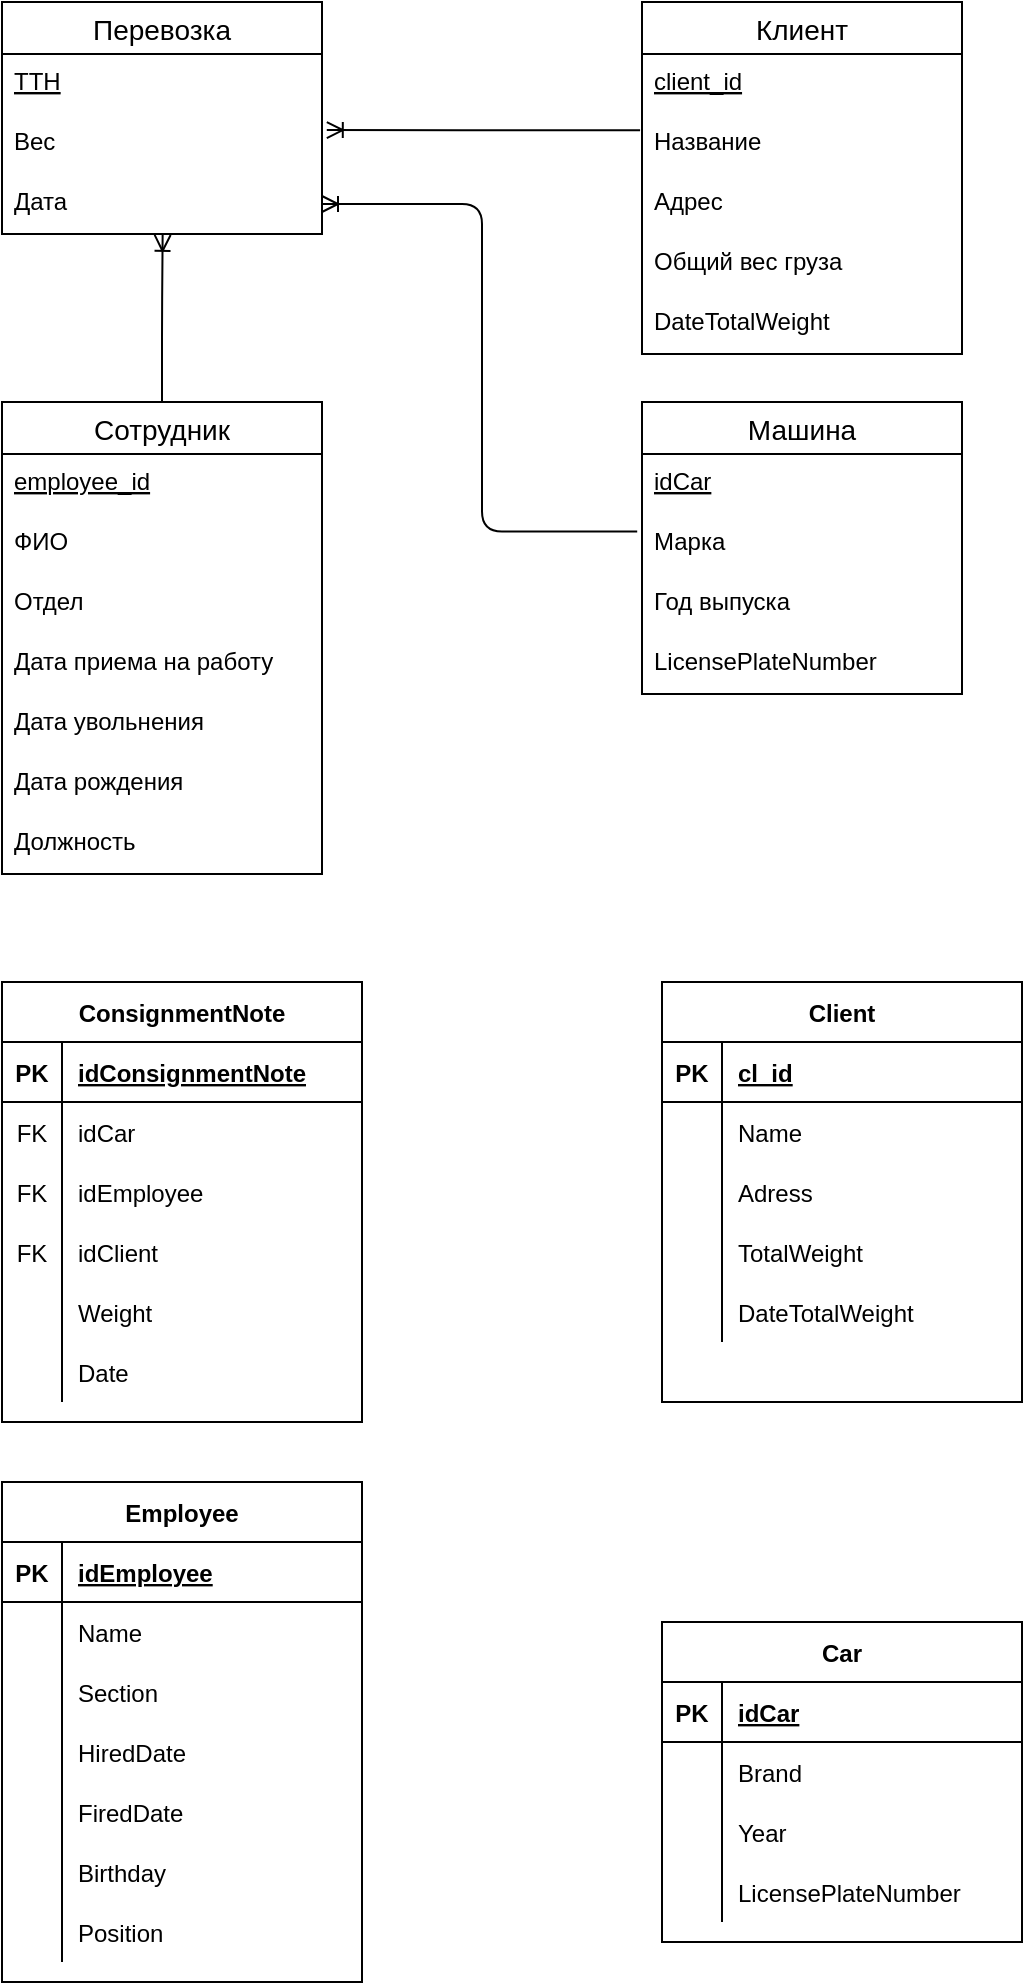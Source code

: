 <mxfile version="13.9.9" type="device"><diagram id="R2lEEEUBdFMjLlhIrx00" name="Page-1"><mxGraphModel dx="852" dy="494" grid="1" gridSize="10" guides="1" tooltips="1" connect="1" arrows="1" fold="1" page="1" pageScale="1" pageWidth="850" pageHeight="1100" math="0" shadow="0" extFonts="Permanent Marker^https://fonts.googleapis.com/css?family=Permanent+Marker"><root><mxCell id="0"/><mxCell id="1" parent="0"/><mxCell id="3reHrpgDITtI_O_tDg6R-82" value="" style="edgeStyle=orthogonalEdgeStyle;fontSize=12;html=1;endArrow=ERoneToMany;exitX=-0.006;exitY=0.271;exitDx=0;exitDy=0;exitPerimeter=0;entryX=1.015;entryY=0.268;entryDx=0;entryDy=0;entryPerimeter=0;" parent="1" source="3reHrpgDITtI_O_tDg6R-64" target="3reHrpgDITtI_O_tDg6R-60" edge="1"><mxGeometry width="100" height="100" relative="1" as="geometry"><mxPoint x="440" y="660" as="sourcePoint"/><mxPoint x="374" y="457" as="targetPoint"/></mxGeometry></mxCell><mxCell id="3reHrpgDITtI_O_tDg6R-70" value="Сотрудник" style="swimlane;fontStyle=0;childLayout=stackLayout;horizontal=1;startSize=26;horizontalStack=0;resizeParent=1;resizeParentMax=0;resizeLast=0;collapsible=1;marginBottom=0;align=center;fontSize=14;" parent="1" vertex="1"><mxGeometry x="80" y="240" width="160" height="236" as="geometry"/></mxCell><mxCell id="3reHrpgDITtI_O_tDg6R-71" value="employee_id" style="text;strokeColor=none;fillColor=none;spacingLeft=4;spacingRight=4;overflow=hidden;rotatable=0;points=[[0,0.5],[1,0.5]];portConstraint=eastwest;fontSize=12;fontStyle=4" parent="3reHrpgDITtI_O_tDg6R-70" vertex="1"><mxGeometry y="26" width="160" height="30" as="geometry"/></mxCell><mxCell id="3reHrpgDITtI_O_tDg6R-72" value="ФИО" style="text;strokeColor=none;fillColor=none;spacingLeft=4;spacingRight=4;overflow=hidden;rotatable=0;points=[[0,0.5],[1,0.5]];portConstraint=eastwest;fontSize=12;" parent="3reHrpgDITtI_O_tDg6R-70" vertex="1"><mxGeometry y="56" width="160" height="30" as="geometry"/></mxCell><mxCell id="3reHrpgDITtI_O_tDg6R-73" value="Отдел" style="text;strokeColor=none;fillColor=none;spacingLeft=4;spacingRight=4;overflow=hidden;rotatable=0;points=[[0,0.5],[1,0.5]];portConstraint=eastwest;fontSize=12;" parent="3reHrpgDITtI_O_tDg6R-70" vertex="1"><mxGeometry y="86" width="160" height="30" as="geometry"/></mxCell><mxCell id="3reHrpgDITtI_O_tDg6R-86" value="Дата приема на работу" style="text;strokeColor=none;fillColor=none;spacingLeft=4;spacingRight=4;overflow=hidden;rotatable=0;points=[[0,0.5],[1,0.5]];portConstraint=eastwest;fontSize=12;" parent="3reHrpgDITtI_O_tDg6R-70" vertex="1"><mxGeometry y="116" width="160" height="30" as="geometry"/></mxCell><mxCell id="3reHrpgDITtI_O_tDg6R-88" value="Дата увольнения" style="text;strokeColor=none;fillColor=none;spacingLeft=4;spacingRight=4;overflow=hidden;rotatable=0;points=[[0,0.5],[1,0.5]];portConstraint=eastwest;fontSize=12;" parent="3reHrpgDITtI_O_tDg6R-70" vertex="1"><mxGeometry y="146" width="160" height="30" as="geometry"/></mxCell><mxCell id="3reHrpgDITtI_O_tDg6R-89" value="Дата рождения" style="text;strokeColor=none;fillColor=none;spacingLeft=4;spacingRight=4;overflow=hidden;rotatable=0;points=[[0,0.5],[1,0.5]];portConstraint=eastwest;fontSize=12;" parent="3reHrpgDITtI_O_tDg6R-70" vertex="1"><mxGeometry y="176" width="160" height="30" as="geometry"/></mxCell><mxCell id="3reHrpgDITtI_O_tDg6R-90" value="Должность" style="text;strokeColor=none;fillColor=none;spacingLeft=4;spacingRight=4;overflow=hidden;rotatable=0;points=[[0,0.5],[1,0.5]];portConstraint=eastwest;fontSize=12;" parent="3reHrpgDITtI_O_tDg6R-70" vertex="1"><mxGeometry y="206" width="160" height="30" as="geometry"/></mxCell><mxCell id="3reHrpgDITtI_O_tDg6R-66" value="Машина" style="swimlane;fontStyle=0;childLayout=stackLayout;horizontal=1;startSize=26;horizontalStack=0;resizeParent=1;resizeParentMax=0;resizeLast=0;collapsible=1;marginBottom=0;align=center;fontSize=14;" parent="1" vertex="1"><mxGeometry x="400" y="240" width="160" height="146" as="geometry"/></mxCell><mxCell id="3reHrpgDITtI_O_tDg6R-67" value="idCar" style="text;strokeColor=none;fillColor=none;spacingLeft=4;spacingRight=4;overflow=hidden;rotatable=0;points=[[0,0.5],[1,0.5]];portConstraint=eastwest;fontSize=12;fontStyle=4" parent="3reHrpgDITtI_O_tDg6R-66" vertex="1"><mxGeometry y="26" width="160" height="30" as="geometry"/></mxCell><mxCell id="3reHrpgDITtI_O_tDg6R-68" value="Марка" style="text;strokeColor=none;fillColor=none;spacingLeft=4;spacingRight=4;overflow=hidden;rotatable=0;points=[[0,0.5],[1,0.5]];portConstraint=eastwest;fontSize=12;" parent="3reHrpgDITtI_O_tDg6R-66" vertex="1"><mxGeometry y="56" width="160" height="30" as="geometry"/></mxCell><mxCell id="3reHrpgDITtI_O_tDg6R-69" value="Год выпуска" style="text;strokeColor=none;fillColor=none;spacingLeft=4;spacingRight=4;overflow=hidden;rotatable=0;points=[[0,0.5],[1,0.5]];portConstraint=eastwest;fontSize=12;" parent="3reHrpgDITtI_O_tDg6R-66" vertex="1"><mxGeometry y="86" width="160" height="30" as="geometry"/></mxCell><mxCell id="vrhjBMNtp9Mtj5zOy-Yp-40" value="LicensePlateNumber" style="text;strokeColor=none;fillColor=none;spacingLeft=4;spacingRight=4;overflow=hidden;rotatable=0;points=[[0,0.5],[1,0.5]];portConstraint=eastwest;fontSize=12;" parent="3reHrpgDITtI_O_tDg6R-66" vertex="1"><mxGeometry y="116" width="160" height="30" as="geometry"/></mxCell><mxCell id="3reHrpgDITtI_O_tDg6R-62" value="Клиент" style="swimlane;fontStyle=0;childLayout=stackLayout;horizontal=1;startSize=26;horizontalStack=0;resizeParent=1;resizeParentMax=0;resizeLast=0;collapsible=1;marginBottom=0;align=center;fontSize=14;" parent="1" vertex="1"><mxGeometry x="400" y="40" width="160" height="176" as="geometry"/></mxCell><mxCell id="3reHrpgDITtI_O_tDg6R-63" value="client_id" style="text;strokeColor=none;fillColor=none;spacingLeft=4;spacingRight=4;overflow=hidden;rotatable=0;points=[[0,0.5],[1,0.5]];portConstraint=eastwest;fontSize=12;fontStyle=4" parent="3reHrpgDITtI_O_tDg6R-62" vertex="1"><mxGeometry y="26" width="160" height="30" as="geometry"/></mxCell><mxCell id="3reHrpgDITtI_O_tDg6R-64" value="Название" style="text;strokeColor=none;fillColor=none;spacingLeft=4;spacingRight=4;overflow=hidden;rotatable=0;points=[[0,0.5],[1,0.5]];portConstraint=eastwest;fontSize=12;" parent="3reHrpgDITtI_O_tDg6R-62" vertex="1"><mxGeometry y="56" width="160" height="30" as="geometry"/></mxCell><mxCell id="3reHrpgDITtI_O_tDg6R-65" value="Адрес" style="text;strokeColor=none;fillColor=none;spacingLeft=4;spacingRight=4;overflow=hidden;rotatable=0;points=[[0,0.5],[1,0.5]];portConstraint=eastwest;fontSize=12;" parent="3reHrpgDITtI_O_tDg6R-62" vertex="1"><mxGeometry y="86" width="160" height="30" as="geometry"/></mxCell><mxCell id="3reHrpgDITtI_O_tDg6R-91" value="Общий вес груза" style="text;strokeColor=none;fillColor=none;spacingLeft=4;spacingRight=4;overflow=hidden;rotatable=0;points=[[0,0.5],[1,0.5]];portConstraint=eastwest;fontSize=12;" parent="3reHrpgDITtI_O_tDg6R-62" vertex="1"><mxGeometry y="116" width="160" height="30" as="geometry"/></mxCell><mxCell id="q5QtzDpAcMpAMYmBA7g7-1" value="DateTotalWeight" style="text;strokeColor=none;fillColor=none;spacingLeft=4;spacingRight=4;overflow=hidden;rotatable=0;points=[[0,0.5],[1,0.5]];portConstraint=eastwest;fontSize=12;" vertex="1" parent="3reHrpgDITtI_O_tDg6R-62"><mxGeometry y="146" width="160" height="30" as="geometry"/></mxCell><mxCell id="3reHrpgDITtI_O_tDg6R-84" value="" style="edgeStyle=orthogonalEdgeStyle;fontSize=12;html=1;endArrow=ERoneToMany;exitX=0.5;exitY=0;exitDx=0;exitDy=0;entryX=0.502;entryY=1.015;entryDx=0;entryDy=0;entryPerimeter=0;" parent="1" source="3reHrpgDITtI_O_tDg6R-70" target="3reHrpgDITtI_O_tDg6R-61" edge="1"><mxGeometry width="100" height="100" relative="1" as="geometry"><mxPoint x="440" y="310" as="sourcePoint"/><mxPoint x="160" y="160" as="targetPoint"/></mxGeometry></mxCell><mxCell id="3reHrpgDITtI_O_tDg6R-58" value="Перевозка" style="swimlane;fontStyle=0;childLayout=stackLayout;horizontal=1;startSize=26;horizontalStack=0;resizeParent=1;resizeParentMax=0;resizeLast=0;collapsible=1;marginBottom=0;align=center;fontSize=14;" parent="1" vertex="1"><mxGeometry x="80" y="40" width="160" height="116" as="geometry"/></mxCell><mxCell id="3reHrpgDITtI_O_tDg6R-59" value="ТТН" style="text;strokeColor=none;fillColor=none;spacingLeft=4;spacingRight=4;overflow=hidden;rotatable=0;points=[[0,0.5],[1,0.5]];portConstraint=eastwest;fontSize=12;fontStyle=4" parent="3reHrpgDITtI_O_tDg6R-58" vertex="1"><mxGeometry y="26" width="160" height="30" as="geometry"/></mxCell><mxCell id="3reHrpgDITtI_O_tDg6R-60" value="Вес" style="text;strokeColor=none;fillColor=none;spacingLeft=4;spacingRight=4;overflow=hidden;rotatable=0;points=[[0,0.5],[1,0.5]];portConstraint=eastwest;fontSize=12;" parent="3reHrpgDITtI_O_tDg6R-58" vertex="1"><mxGeometry y="56" width="160" height="30" as="geometry"/></mxCell><mxCell id="3reHrpgDITtI_O_tDg6R-61" value="Дата" style="text;strokeColor=none;fillColor=none;spacingLeft=4;spacingRight=4;overflow=hidden;rotatable=0;points=[[0,0.5],[1,0.5]];portConstraint=eastwest;fontSize=12;" parent="3reHrpgDITtI_O_tDg6R-58" vertex="1"><mxGeometry y="86" width="160" height="30" as="geometry"/></mxCell><mxCell id="3reHrpgDITtI_O_tDg6R-85" value="" style="edgeStyle=orthogonalEdgeStyle;fontSize=12;html=1;endArrow=ERoneToMany;exitX=-0.015;exitY=0.291;exitDx=0;exitDy=0;exitPerimeter=0;entryX=1;entryY=0.5;entryDx=0;entryDy=0;" parent="1" source="3reHrpgDITtI_O_tDg6R-68" target="3reHrpgDITtI_O_tDg6R-61" edge="1"><mxGeometry width="100" height="100" relative="1" as="geometry"><mxPoint x="440" y="310" as="sourcePoint"/><mxPoint x="540" y="210" as="targetPoint"/></mxGeometry></mxCell><mxCell id="vrhjBMNtp9Mtj5zOy-Yp-1" value="Client" style="shape=table;startSize=30;container=1;collapsible=1;childLayout=tableLayout;fixedRows=1;rowLines=0;fontStyle=1;align=center;resizeLast=1;" parent="1" vertex="1"><mxGeometry x="410" y="530" width="180" height="210" as="geometry"><mxRectangle x="100" y="610" width="70" height="30" as="alternateBounds"/></mxGeometry></mxCell><mxCell id="vrhjBMNtp9Mtj5zOy-Yp-2" value="" style="shape=partialRectangle;collapsible=0;dropTarget=0;pointerEvents=0;fillColor=none;top=0;left=0;bottom=1;right=0;points=[[0,0.5],[1,0.5]];portConstraint=eastwest;" parent="vrhjBMNtp9Mtj5zOy-Yp-1" vertex="1"><mxGeometry y="30" width="180" height="30" as="geometry"/></mxCell><mxCell id="vrhjBMNtp9Mtj5zOy-Yp-3" value="PK" style="shape=partialRectangle;connectable=0;fillColor=none;top=0;left=0;bottom=0;right=0;fontStyle=1;overflow=hidden;" parent="vrhjBMNtp9Mtj5zOy-Yp-2" vertex="1"><mxGeometry width="30" height="30" as="geometry"/></mxCell><mxCell id="vrhjBMNtp9Mtj5zOy-Yp-4" value="cl_id" style="shape=partialRectangle;connectable=0;fillColor=none;top=0;left=0;bottom=0;right=0;align=left;spacingLeft=6;fontStyle=5;overflow=hidden;" parent="vrhjBMNtp9Mtj5zOy-Yp-2" vertex="1"><mxGeometry x="30" width="150" height="30" as="geometry"/></mxCell><mxCell id="vrhjBMNtp9Mtj5zOy-Yp-5" value="" style="shape=partialRectangle;collapsible=0;dropTarget=0;pointerEvents=0;fillColor=none;top=0;left=0;bottom=0;right=0;points=[[0,0.5],[1,0.5]];portConstraint=eastwest;" parent="vrhjBMNtp9Mtj5zOy-Yp-1" vertex="1"><mxGeometry y="60" width="180" height="30" as="geometry"/></mxCell><mxCell id="vrhjBMNtp9Mtj5zOy-Yp-6" value="" style="shape=partialRectangle;connectable=0;fillColor=none;top=0;left=0;bottom=0;right=0;editable=1;overflow=hidden;" parent="vrhjBMNtp9Mtj5zOy-Yp-5" vertex="1"><mxGeometry width="30" height="30" as="geometry"/></mxCell><mxCell id="vrhjBMNtp9Mtj5zOy-Yp-7" value="Name" style="shape=partialRectangle;connectable=0;fillColor=none;top=0;left=0;bottom=0;right=0;align=left;spacingLeft=6;overflow=hidden;" parent="vrhjBMNtp9Mtj5zOy-Yp-5" vertex="1"><mxGeometry x="30" width="150" height="30" as="geometry"/></mxCell><mxCell id="vrhjBMNtp9Mtj5zOy-Yp-8" value="" style="shape=partialRectangle;collapsible=0;dropTarget=0;pointerEvents=0;fillColor=none;top=0;left=0;bottom=0;right=0;points=[[0,0.5],[1,0.5]];portConstraint=eastwest;" parent="vrhjBMNtp9Mtj5zOy-Yp-1" vertex="1"><mxGeometry y="90" width="180" height="30" as="geometry"/></mxCell><mxCell id="vrhjBMNtp9Mtj5zOy-Yp-9" value="" style="shape=partialRectangle;connectable=0;fillColor=none;top=0;left=0;bottom=0;right=0;editable=1;overflow=hidden;" parent="vrhjBMNtp9Mtj5zOy-Yp-8" vertex="1"><mxGeometry width="30" height="30" as="geometry"/></mxCell><mxCell id="vrhjBMNtp9Mtj5zOy-Yp-10" value="Adress" style="shape=partialRectangle;connectable=0;fillColor=none;top=0;left=0;bottom=0;right=0;align=left;spacingLeft=6;overflow=hidden;" parent="vrhjBMNtp9Mtj5zOy-Yp-8" vertex="1"><mxGeometry x="30" width="150" height="30" as="geometry"/></mxCell><mxCell id="vrhjBMNtp9Mtj5zOy-Yp-11" value="" style="shape=partialRectangle;collapsible=0;dropTarget=0;pointerEvents=0;fillColor=none;top=0;left=0;bottom=0;right=0;points=[[0,0.5],[1,0.5]];portConstraint=eastwest;" parent="vrhjBMNtp9Mtj5zOy-Yp-1" vertex="1"><mxGeometry y="120" width="180" height="30" as="geometry"/></mxCell><mxCell id="vrhjBMNtp9Mtj5zOy-Yp-12" value="" style="shape=partialRectangle;connectable=0;fillColor=none;top=0;left=0;bottom=0;right=0;editable=1;overflow=hidden;" parent="vrhjBMNtp9Mtj5zOy-Yp-11" vertex="1"><mxGeometry width="30" height="30" as="geometry"/></mxCell><mxCell id="vrhjBMNtp9Mtj5zOy-Yp-13" value="TotalWeight" style="shape=partialRectangle;connectable=0;fillColor=none;top=0;left=0;bottom=0;right=0;align=left;spacingLeft=6;overflow=hidden;" parent="vrhjBMNtp9Mtj5zOy-Yp-11" vertex="1"><mxGeometry x="30" width="150" height="30" as="geometry"/></mxCell><mxCell id="q5QtzDpAcMpAMYmBA7g7-35" value="" style="shape=partialRectangle;collapsible=0;dropTarget=0;pointerEvents=0;fillColor=none;top=0;left=0;bottom=0;right=0;points=[[0,0.5],[1,0.5]];portConstraint=eastwest;" vertex="1" parent="vrhjBMNtp9Mtj5zOy-Yp-1"><mxGeometry y="150" width="180" height="30" as="geometry"/></mxCell><mxCell id="q5QtzDpAcMpAMYmBA7g7-36" value="" style="shape=partialRectangle;connectable=0;fillColor=none;top=0;left=0;bottom=0;right=0;editable=1;overflow=hidden;" vertex="1" parent="q5QtzDpAcMpAMYmBA7g7-35"><mxGeometry width="30" height="30" as="geometry"/></mxCell><mxCell id="q5QtzDpAcMpAMYmBA7g7-37" value="DateTotalWeight" style="shape=partialRectangle;connectable=0;fillColor=none;top=0;left=0;bottom=0;right=0;align=left;spacingLeft=6;overflow=hidden;" vertex="1" parent="q5QtzDpAcMpAMYmBA7g7-35"><mxGeometry x="30" width="150" height="30" as="geometry"/></mxCell><mxCell id="vrhjBMNtp9Mtj5zOy-Yp-14" value="Car" style="shape=table;startSize=30;container=1;collapsible=1;childLayout=tableLayout;fixedRows=1;rowLines=0;fontStyle=1;align=center;resizeLast=1;" parent="1" vertex="1"><mxGeometry x="410" y="850" width="180" height="160" as="geometry"><mxRectangle x="100" y="548" width="50" height="30" as="alternateBounds"/></mxGeometry></mxCell><mxCell id="vrhjBMNtp9Mtj5zOy-Yp-15" value="" style="shape=partialRectangle;collapsible=0;dropTarget=0;pointerEvents=0;fillColor=none;top=0;left=0;bottom=1;right=0;points=[[0,0.5],[1,0.5]];portConstraint=eastwest;" parent="vrhjBMNtp9Mtj5zOy-Yp-14" vertex="1"><mxGeometry y="30" width="180" height="30" as="geometry"/></mxCell><mxCell id="vrhjBMNtp9Mtj5zOy-Yp-16" value="PK" style="shape=partialRectangle;connectable=0;fillColor=none;top=0;left=0;bottom=0;right=0;fontStyle=1;overflow=hidden;" parent="vrhjBMNtp9Mtj5zOy-Yp-15" vertex="1"><mxGeometry width="30" height="30" as="geometry"/></mxCell><mxCell id="vrhjBMNtp9Mtj5zOy-Yp-17" value="idCar" style="shape=partialRectangle;connectable=0;fillColor=none;top=0;left=0;bottom=0;right=0;align=left;spacingLeft=6;fontStyle=5;overflow=hidden;" parent="vrhjBMNtp9Mtj5zOy-Yp-15" vertex="1"><mxGeometry x="30" width="150" height="30" as="geometry"/></mxCell><mxCell id="vrhjBMNtp9Mtj5zOy-Yp-18" value="" style="shape=partialRectangle;collapsible=0;dropTarget=0;pointerEvents=0;fillColor=none;top=0;left=0;bottom=0;right=0;points=[[0,0.5],[1,0.5]];portConstraint=eastwest;" parent="vrhjBMNtp9Mtj5zOy-Yp-14" vertex="1"><mxGeometry y="60" width="180" height="30" as="geometry"/></mxCell><mxCell id="vrhjBMNtp9Mtj5zOy-Yp-19" value="" style="shape=partialRectangle;connectable=0;fillColor=none;top=0;left=0;bottom=0;right=0;editable=1;overflow=hidden;" parent="vrhjBMNtp9Mtj5zOy-Yp-18" vertex="1"><mxGeometry width="30" height="30" as="geometry"/></mxCell><mxCell id="vrhjBMNtp9Mtj5zOy-Yp-20" value="Brand" style="shape=partialRectangle;connectable=0;fillColor=none;top=0;left=0;bottom=0;right=0;align=left;spacingLeft=6;overflow=hidden;" parent="vrhjBMNtp9Mtj5zOy-Yp-18" vertex="1"><mxGeometry x="30" width="150" height="30" as="geometry"/></mxCell><mxCell id="vrhjBMNtp9Mtj5zOy-Yp-21" value="" style="shape=partialRectangle;collapsible=0;dropTarget=0;pointerEvents=0;fillColor=none;top=0;left=0;bottom=0;right=0;points=[[0,0.5],[1,0.5]];portConstraint=eastwest;" parent="vrhjBMNtp9Mtj5zOy-Yp-14" vertex="1"><mxGeometry y="90" width="180" height="30" as="geometry"/></mxCell><mxCell id="vrhjBMNtp9Mtj5zOy-Yp-22" value="" style="shape=partialRectangle;connectable=0;fillColor=none;top=0;left=0;bottom=0;right=0;editable=1;overflow=hidden;" parent="vrhjBMNtp9Mtj5zOy-Yp-21" vertex="1"><mxGeometry width="30" height="30" as="geometry"/></mxCell><mxCell id="vrhjBMNtp9Mtj5zOy-Yp-23" value="Year" style="shape=partialRectangle;connectable=0;fillColor=none;top=0;left=0;bottom=0;right=0;align=left;spacingLeft=6;overflow=hidden;" parent="vrhjBMNtp9Mtj5zOy-Yp-21" vertex="1"><mxGeometry x="30" width="150" height="30" as="geometry"/></mxCell><mxCell id="vrhjBMNtp9Mtj5zOy-Yp-24" value="" style="shape=partialRectangle;collapsible=0;dropTarget=0;pointerEvents=0;fillColor=none;top=0;left=0;bottom=0;right=0;points=[[0,0.5],[1,0.5]];portConstraint=eastwest;" parent="vrhjBMNtp9Mtj5zOy-Yp-14" vertex="1"><mxGeometry y="120" width="180" height="30" as="geometry"/></mxCell><mxCell id="vrhjBMNtp9Mtj5zOy-Yp-25" value="" style="shape=partialRectangle;connectable=0;fillColor=none;top=0;left=0;bottom=0;right=0;editable=1;overflow=hidden;" parent="vrhjBMNtp9Mtj5zOy-Yp-24" vertex="1"><mxGeometry width="30" height="30" as="geometry"/></mxCell><mxCell id="vrhjBMNtp9Mtj5zOy-Yp-26" value="LicensePlateNumber" style="shape=partialRectangle;connectable=0;fillColor=none;top=0;left=0;bottom=0;right=0;align=left;spacingLeft=6;overflow=hidden;" parent="vrhjBMNtp9Mtj5zOy-Yp-24" vertex="1"><mxGeometry x="30" width="150" height="30" as="geometry"/></mxCell><mxCell id="vrhjBMNtp9Mtj5zOy-Yp-27" value="ConsignmentNote" style="shape=table;startSize=30;container=1;collapsible=1;childLayout=tableLayout;fixedRows=1;rowLines=0;fontStyle=1;align=center;resizeLast=1;" parent="1" vertex="1"><mxGeometry x="80" y="530" width="180" height="220" as="geometry"/></mxCell><mxCell id="vrhjBMNtp9Mtj5zOy-Yp-28" value="" style="shape=partialRectangle;collapsible=0;dropTarget=0;pointerEvents=0;fillColor=none;top=0;left=0;bottom=1;right=0;points=[[0,0.5],[1,0.5]];portConstraint=eastwest;" parent="vrhjBMNtp9Mtj5zOy-Yp-27" vertex="1"><mxGeometry y="30" width="180" height="30" as="geometry"/></mxCell><mxCell id="vrhjBMNtp9Mtj5zOy-Yp-29" value="PK" style="shape=partialRectangle;connectable=0;fillColor=none;top=0;left=0;bottom=0;right=0;fontStyle=1;overflow=hidden;" parent="vrhjBMNtp9Mtj5zOy-Yp-28" vertex="1"><mxGeometry width="30" height="30" as="geometry"/></mxCell><mxCell id="vrhjBMNtp9Mtj5zOy-Yp-30" value="idConsignmentNote" style="shape=partialRectangle;connectable=0;fillColor=none;top=0;left=0;bottom=0;right=0;align=left;spacingLeft=6;fontStyle=5;overflow=hidden;" parent="vrhjBMNtp9Mtj5zOy-Yp-28" vertex="1"><mxGeometry x="30" width="150" height="30" as="geometry"/></mxCell><mxCell id="vrhjBMNtp9Mtj5zOy-Yp-63" value="" style="shape=partialRectangle;collapsible=0;dropTarget=0;pointerEvents=0;fillColor=none;top=0;left=0;bottom=0;right=0;points=[[0,0.5],[1,0.5]];portConstraint=eastwest;" parent="vrhjBMNtp9Mtj5zOy-Yp-27" vertex="1"><mxGeometry y="60" width="180" height="30" as="geometry"/></mxCell><mxCell id="vrhjBMNtp9Mtj5zOy-Yp-64" value="FK" style="shape=partialRectangle;connectable=0;fillColor=none;top=0;left=0;bottom=0;right=0;fontStyle=0;overflow=hidden;" parent="vrhjBMNtp9Mtj5zOy-Yp-63" vertex="1"><mxGeometry width="30" height="30" as="geometry"/></mxCell><mxCell id="vrhjBMNtp9Mtj5zOy-Yp-65" value="idCar" style="shape=partialRectangle;connectable=0;fillColor=none;top=0;left=0;bottom=0;right=0;align=left;spacingLeft=6;fontStyle=0;overflow=hidden;" parent="vrhjBMNtp9Mtj5zOy-Yp-63" vertex="1"><mxGeometry x="30" width="150" height="30" as="geometry"/></mxCell><mxCell id="vrhjBMNtp9Mtj5zOy-Yp-66" value="" style="shape=partialRectangle;collapsible=0;dropTarget=0;pointerEvents=0;fillColor=none;top=0;left=0;bottom=0;right=0;points=[[0,0.5],[1,0.5]];portConstraint=eastwest;" parent="vrhjBMNtp9Mtj5zOy-Yp-27" vertex="1"><mxGeometry y="90" width="180" height="30" as="geometry"/></mxCell><mxCell id="vrhjBMNtp9Mtj5zOy-Yp-67" value="FK" style="shape=partialRectangle;connectable=0;fillColor=none;top=0;left=0;bottom=0;right=0;fontStyle=0;overflow=hidden;" parent="vrhjBMNtp9Mtj5zOy-Yp-66" vertex="1"><mxGeometry width="30" height="30" as="geometry"/></mxCell><mxCell id="vrhjBMNtp9Mtj5zOy-Yp-68" value="idEmployee" style="shape=partialRectangle;connectable=0;fillColor=none;top=0;left=0;bottom=0;right=0;align=left;spacingLeft=6;fontStyle=0;overflow=hidden;" parent="vrhjBMNtp9Mtj5zOy-Yp-66" vertex="1"><mxGeometry x="30" width="150" height="30" as="geometry"/></mxCell><mxCell id="vrhjBMNtp9Mtj5zOy-Yp-69" value="" style="shape=partialRectangle;collapsible=0;dropTarget=0;pointerEvents=0;fillColor=none;top=0;left=0;bottom=0;right=0;points=[[0,0.5],[1,0.5]];portConstraint=eastwest;" parent="vrhjBMNtp9Mtj5zOy-Yp-27" vertex="1"><mxGeometry y="120" width="180" height="30" as="geometry"/></mxCell><mxCell id="vrhjBMNtp9Mtj5zOy-Yp-70" value="FK" style="shape=partialRectangle;connectable=0;fillColor=none;top=0;left=0;bottom=0;right=0;fontStyle=0;overflow=hidden;" parent="vrhjBMNtp9Mtj5zOy-Yp-69" vertex="1"><mxGeometry width="30" height="30" as="geometry"/></mxCell><mxCell id="vrhjBMNtp9Mtj5zOy-Yp-71" value="idClient" style="shape=partialRectangle;connectable=0;fillColor=none;top=0;left=0;bottom=0;right=0;align=left;spacingLeft=6;fontStyle=0;overflow=hidden;" parent="vrhjBMNtp9Mtj5zOy-Yp-69" vertex="1"><mxGeometry x="30" width="150" height="30" as="geometry"/></mxCell><mxCell id="vrhjBMNtp9Mtj5zOy-Yp-31" value="" style="shape=partialRectangle;collapsible=0;dropTarget=0;pointerEvents=0;fillColor=none;top=0;left=0;bottom=0;right=0;points=[[0,0.5],[1,0.5]];portConstraint=eastwest;" parent="vrhjBMNtp9Mtj5zOy-Yp-27" vertex="1"><mxGeometry y="150" width="180" height="30" as="geometry"/></mxCell><mxCell id="vrhjBMNtp9Mtj5zOy-Yp-32" value="" style="shape=partialRectangle;connectable=0;fillColor=none;top=0;left=0;bottom=0;right=0;editable=1;overflow=hidden;" parent="vrhjBMNtp9Mtj5zOy-Yp-31" vertex="1"><mxGeometry width="30" height="30" as="geometry"/></mxCell><mxCell id="vrhjBMNtp9Mtj5zOy-Yp-33" value="Weight" style="shape=partialRectangle;connectable=0;fillColor=none;top=0;left=0;bottom=0;right=0;align=left;spacingLeft=6;overflow=hidden;" parent="vrhjBMNtp9Mtj5zOy-Yp-31" vertex="1"><mxGeometry x="30" width="150" height="30" as="geometry"/></mxCell><mxCell id="vrhjBMNtp9Mtj5zOy-Yp-34" value="" style="shape=partialRectangle;collapsible=0;dropTarget=0;pointerEvents=0;fillColor=none;top=0;left=0;bottom=0;right=0;points=[[0,0.5],[1,0.5]];portConstraint=eastwest;" parent="vrhjBMNtp9Mtj5zOy-Yp-27" vertex="1"><mxGeometry y="180" width="180" height="30" as="geometry"/></mxCell><mxCell id="vrhjBMNtp9Mtj5zOy-Yp-35" value="" style="shape=partialRectangle;connectable=0;fillColor=none;top=0;left=0;bottom=0;right=0;editable=1;overflow=hidden;" parent="vrhjBMNtp9Mtj5zOy-Yp-34" vertex="1"><mxGeometry width="30" height="30" as="geometry"/></mxCell><mxCell id="vrhjBMNtp9Mtj5zOy-Yp-36" value="Date" style="shape=partialRectangle;connectable=0;fillColor=none;top=0;left=0;bottom=0;right=0;align=left;spacingLeft=6;overflow=hidden;" parent="vrhjBMNtp9Mtj5zOy-Yp-34" vertex="1"><mxGeometry x="30" width="150" height="30" as="geometry"/></mxCell><mxCell id="vrhjBMNtp9Mtj5zOy-Yp-41" value="Employee" style="shape=table;startSize=30;container=1;collapsible=1;childLayout=tableLayout;fixedRows=1;rowLines=0;fontStyle=1;align=center;resizeLast=1;" parent="1" vertex="1"><mxGeometry x="80" y="780" width="180" height="250" as="geometry"><mxRectangle x="260" y="570" width="90" height="30" as="alternateBounds"/></mxGeometry></mxCell><mxCell id="vrhjBMNtp9Mtj5zOy-Yp-42" value="" style="shape=partialRectangle;collapsible=0;dropTarget=0;pointerEvents=0;fillColor=none;top=0;left=0;bottom=1;right=0;points=[[0,0.5],[1,0.5]];portConstraint=eastwest;" parent="vrhjBMNtp9Mtj5zOy-Yp-41" vertex="1"><mxGeometry y="30" width="180" height="30" as="geometry"/></mxCell><mxCell id="vrhjBMNtp9Mtj5zOy-Yp-43" value="PK" style="shape=partialRectangle;connectable=0;fillColor=none;top=0;left=0;bottom=0;right=0;fontStyle=1;overflow=hidden;" parent="vrhjBMNtp9Mtj5zOy-Yp-42" vertex="1"><mxGeometry width="30" height="30" as="geometry"/></mxCell><mxCell id="vrhjBMNtp9Mtj5zOy-Yp-44" value="idEmployee" style="shape=partialRectangle;connectable=0;fillColor=none;top=0;left=0;bottom=0;right=0;align=left;spacingLeft=6;fontStyle=5;overflow=hidden;" parent="vrhjBMNtp9Mtj5zOy-Yp-42" vertex="1"><mxGeometry x="30" width="150" height="30" as="geometry"/></mxCell><mxCell id="vrhjBMNtp9Mtj5zOy-Yp-45" value="" style="shape=partialRectangle;collapsible=0;dropTarget=0;pointerEvents=0;fillColor=none;top=0;left=0;bottom=0;right=0;points=[[0,0.5],[1,0.5]];portConstraint=eastwest;" parent="vrhjBMNtp9Mtj5zOy-Yp-41" vertex="1"><mxGeometry y="60" width="180" height="30" as="geometry"/></mxCell><mxCell id="vrhjBMNtp9Mtj5zOy-Yp-46" value="" style="shape=partialRectangle;connectable=0;fillColor=none;top=0;left=0;bottom=0;right=0;editable=1;overflow=hidden;" parent="vrhjBMNtp9Mtj5zOy-Yp-45" vertex="1"><mxGeometry width="30" height="30" as="geometry"/></mxCell><mxCell id="vrhjBMNtp9Mtj5zOy-Yp-47" value="Name" style="shape=partialRectangle;connectable=0;fillColor=none;top=0;left=0;bottom=0;right=0;align=left;spacingLeft=6;overflow=hidden;" parent="vrhjBMNtp9Mtj5zOy-Yp-45" vertex="1"><mxGeometry x="30" width="150" height="30" as="geometry"/></mxCell><mxCell id="vrhjBMNtp9Mtj5zOy-Yp-48" value="" style="shape=partialRectangle;collapsible=0;dropTarget=0;pointerEvents=0;fillColor=none;top=0;left=0;bottom=0;right=0;points=[[0,0.5],[1,0.5]];portConstraint=eastwest;" parent="vrhjBMNtp9Mtj5zOy-Yp-41" vertex="1"><mxGeometry y="90" width="180" height="30" as="geometry"/></mxCell><mxCell id="vrhjBMNtp9Mtj5zOy-Yp-49" value="" style="shape=partialRectangle;connectable=0;fillColor=none;top=0;left=0;bottom=0;right=0;editable=1;overflow=hidden;" parent="vrhjBMNtp9Mtj5zOy-Yp-48" vertex="1"><mxGeometry width="30" height="30" as="geometry"/></mxCell><mxCell id="vrhjBMNtp9Mtj5zOy-Yp-50" value="Section" style="shape=partialRectangle;connectable=0;fillColor=none;top=0;left=0;bottom=0;right=0;align=left;spacingLeft=6;overflow=hidden;" parent="vrhjBMNtp9Mtj5zOy-Yp-48" vertex="1"><mxGeometry x="30" width="150" height="30" as="geometry"/></mxCell><mxCell id="vrhjBMNtp9Mtj5zOy-Yp-51" value="" style="shape=partialRectangle;collapsible=0;dropTarget=0;pointerEvents=0;fillColor=none;top=0;left=0;bottom=0;right=0;points=[[0,0.5],[1,0.5]];portConstraint=eastwest;" parent="vrhjBMNtp9Mtj5zOy-Yp-41" vertex="1"><mxGeometry y="120" width="180" height="30" as="geometry"/></mxCell><mxCell id="vrhjBMNtp9Mtj5zOy-Yp-52" value="" style="shape=partialRectangle;connectable=0;fillColor=none;top=0;left=0;bottom=0;right=0;editable=1;overflow=hidden;" parent="vrhjBMNtp9Mtj5zOy-Yp-51" vertex="1"><mxGeometry width="30" height="30" as="geometry"/></mxCell><mxCell id="vrhjBMNtp9Mtj5zOy-Yp-53" value="HiredDate" style="shape=partialRectangle;connectable=0;fillColor=none;top=0;left=0;bottom=0;right=0;align=left;spacingLeft=6;overflow=hidden;" parent="vrhjBMNtp9Mtj5zOy-Yp-51" vertex="1"><mxGeometry x="30" width="150" height="30" as="geometry"/></mxCell><mxCell id="vrhjBMNtp9Mtj5zOy-Yp-54" value="" style="shape=partialRectangle;collapsible=0;dropTarget=0;pointerEvents=0;fillColor=none;top=0;left=0;bottom=0;right=0;points=[[0,0.5],[1,0.5]];portConstraint=eastwest;" parent="vrhjBMNtp9Mtj5zOy-Yp-41" vertex="1"><mxGeometry y="150" width="180" height="30" as="geometry"/></mxCell><mxCell id="vrhjBMNtp9Mtj5zOy-Yp-55" value="" style="shape=partialRectangle;connectable=0;fillColor=none;top=0;left=0;bottom=0;right=0;editable=1;overflow=hidden;" parent="vrhjBMNtp9Mtj5zOy-Yp-54" vertex="1"><mxGeometry width="30" height="30" as="geometry"/></mxCell><mxCell id="vrhjBMNtp9Mtj5zOy-Yp-56" value="FiredDate" style="shape=partialRectangle;connectable=0;fillColor=none;top=0;left=0;bottom=0;right=0;align=left;spacingLeft=6;overflow=hidden;" parent="vrhjBMNtp9Mtj5zOy-Yp-54" vertex="1"><mxGeometry x="30" width="150" height="30" as="geometry"/></mxCell><mxCell id="vrhjBMNtp9Mtj5zOy-Yp-57" value="" style="shape=partialRectangle;collapsible=0;dropTarget=0;pointerEvents=0;fillColor=none;top=0;left=0;bottom=0;right=0;points=[[0,0.5],[1,0.5]];portConstraint=eastwest;" parent="vrhjBMNtp9Mtj5zOy-Yp-41" vertex="1"><mxGeometry y="180" width="180" height="30" as="geometry"/></mxCell><mxCell id="vrhjBMNtp9Mtj5zOy-Yp-58" value="" style="shape=partialRectangle;connectable=0;fillColor=none;top=0;left=0;bottom=0;right=0;editable=1;overflow=hidden;" parent="vrhjBMNtp9Mtj5zOy-Yp-57" vertex="1"><mxGeometry width="30" height="30" as="geometry"/></mxCell><mxCell id="vrhjBMNtp9Mtj5zOy-Yp-59" value="Birthday" style="shape=partialRectangle;connectable=0;fillColor=none;top=0;left=0;bottom=0;right=0;align=left;spacingLeft=6;overflow=hidden;" parent="vrhjBMNtp9Mtj5zOy-Yp-57" vertex="1"><mxGeometry x="30" width="150" height="30" as="geometry"/></mxCell><mxCell id="vrhjBMNtp9Mtj5zOy-Yp-60" value="" style="shape=partialRectangle;collapsible=0;dropTarget=0;pointerEvents=0;fillColor=none;top=0;left=0;bottom=0;right=0;points=[[0,0.5],[1,0.5]];portConstraint=eastwest;" parent="vrhjBMNtp9Mtj5zOy-Yp-41" vertex="1"><mxGeometry y="210" width="180" height="30" as="geometry"/></mxCell><mxCell id="vrhjBMNtp9Mtj5zOy-Yp-61" value="" style="shape=partialRectangle;connectable=0;fillColor=none;top=0;left=0;bottom=0;right=0;editable=1;overflow=hidden;" parent="vrhjBMNtp9Mtj5zOy-Yp-60" vertex="1"><mxGeometry width="30" height="30" as="geometry"/></mxCell><mxCell id="vrhjBMNtp9Mtj5zOy-Yp-62" value="Position" style="shape=partialRectangle;connectable=0;fillColor=none;top=0;left=0;bottom=0;right=0;align=left;spacingLeft=6;overflow=hidden;" parent="vrhjBMNtp9Mtj5zOy-Yp-60" vertex="1"><mxGeometry x="30" width="150" height="30" as="geometry"/></mxCell></root></mxGraphModel></diagram></mxfile>